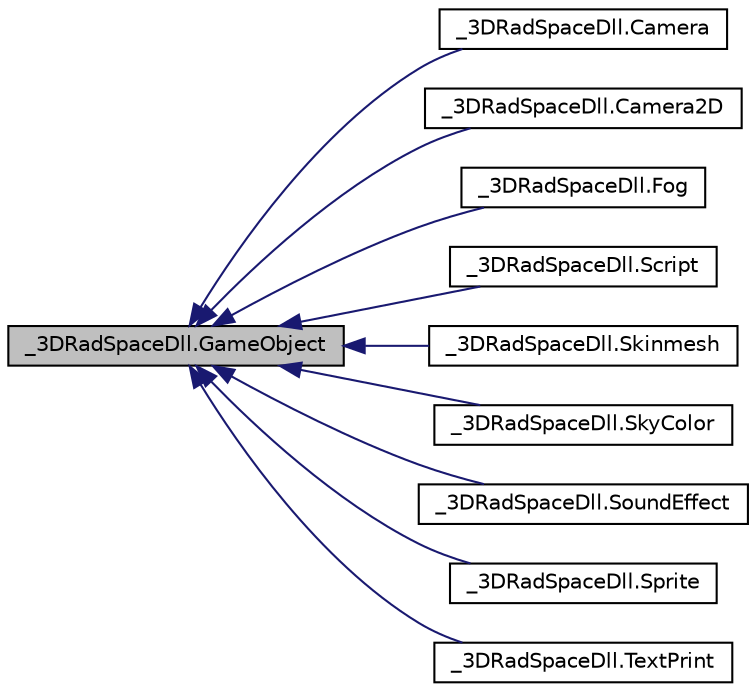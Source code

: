 digraph "_3DRadSpaceDll.GameObject"
{
 // LATEX_PDF_SIZE
  edge [fontname="Helvetica",fontsize="10",labelfontname="Helvetica",labelfontsize="10"];
  node [fontname="Helvetica",fontsize="10",shape=record];
  rankdir="LR";
  Node1 [label="_3DRadSpaceDll.GameObject",height=0.2,width=0.4,color="black", fillcolor="grey75", style="filled", fontcolor="black",tooltip="Base class for all 3DRadSpace objects."];
  Node1 -> Node2 [dir="back",color="midnightblue",fontsize="10",style="solid",fontname="Helvetica"];
  Node2 [label="_3DRadSpaceDll.Camera",height=0.2,width=0.4,color="black", fillcolor="white", style="filled",URL="$class__3_d_rad_space_dll_1_1_camera.html",tooltip="3D Camera class. Allows drawing three dimensinal scenes."];
  Node1 -> Node3 [dir="back",color="midnightblue",fontsize="10",style="solid",fontname="Helvetica"];
  Node3 [label="_3DRadSpaceDll.Camera2D",height=0.2,width=0.4,color="black", fillcolor="white", style="filled",URL="$class__3_d_rad_space_dll_1_1_camera2_d.html",tooltip="Camera class for 2D projects. Used to draw 2D scenes."];
  Node1 -> Node4 [dir="back",color="midnightblue",fontsize="10",style="solid",fontname="Helvetica"];
  Node4 [label="_3DRadSpaceDll.Fog",height=0.2,width=0.4,color="black", fillcolor="white", style="filled",URL="$class__3_d_rad_space_dll_1_1_fog.html",tooltip=" "];
  Node1 -> Node5 [dir="back",color="midnightblue",fontsize="10",style="solid",fontname="Helvetica"];
  Node5 [label="_3DRadSpaceDll.Script",height=0.2,width=0.4,color="black", fillcolor="white", style="filled",URL="$class__3_d_rad_space_dll_1_1_script.html",tooltip="C# Script class."];
  Node1 -> Node6 [dir="back",color="midnightblue",fontsize="10",style="solid",fontname="Helvetica"];
  Node6 [label="_3DRadSpaceDll.Skinmesh",height=0.2,width=0.4,color="black", fillcolor="white", style="filled",URL="$class__3_d_rad_space_dll_1_1_skinmesh.html",tooltip="Class for drawing a 3D mesh."];
  Node1 -> Node7 [dir="back",color="midnightblue",fontsize="10",style="solid",fontname="Helvetica"];
  Node7 [label="_3DRadSpaceDll.SkyColor",height=0.2,width=0.4,color="black", fillcolor="white", style="filled",URL="$class__3_d_rad_space_dll_1_1_sky_color.html",tooltip="Colors the screen when screen cleaning is used."];
  Node1 -> Node8 [dir="back",color="midnightblue",fontsize="10",style="solid",fontname="Helvetica"];
  Node8 [label="_3DRadSpaceDll.SoundEffect",height=0.2,width=0.4,color="black", fillcolor="white", style="filled",URL="$class__3_d_rad_space_dll_1_1_sound_effect.html",tooltip="SoundEffect class. Allows loading and playing sound effects."];
  Node1 -> Node9 [dir="back",color="midnightblue",fontsize="10",style="solid",fontname="Helvetica"];
  Node9 [label="_3DRadSpaceDll.Sprite",height=0.2,width=0.4,color="black", fillcolor="white", style="filled",URL="$class__3_d_rad_space_dll_1_1_sprite.html",tooltip="2D Screen images class."];
  Node1 -> Node10 [dir="back",color="midnightblue",fontsize="10",style="solid",fontname="Helvetica"];
  Node10 [label="_3DRadSpaceDll.TextPrint",height=0.2,width=0.4,color="black", fillcolor="white", style="filled",URL="$class__3_d_rad_space_dll_1_1_text_print.html",tooltip="Class for drawing 2D Texts."];
}
